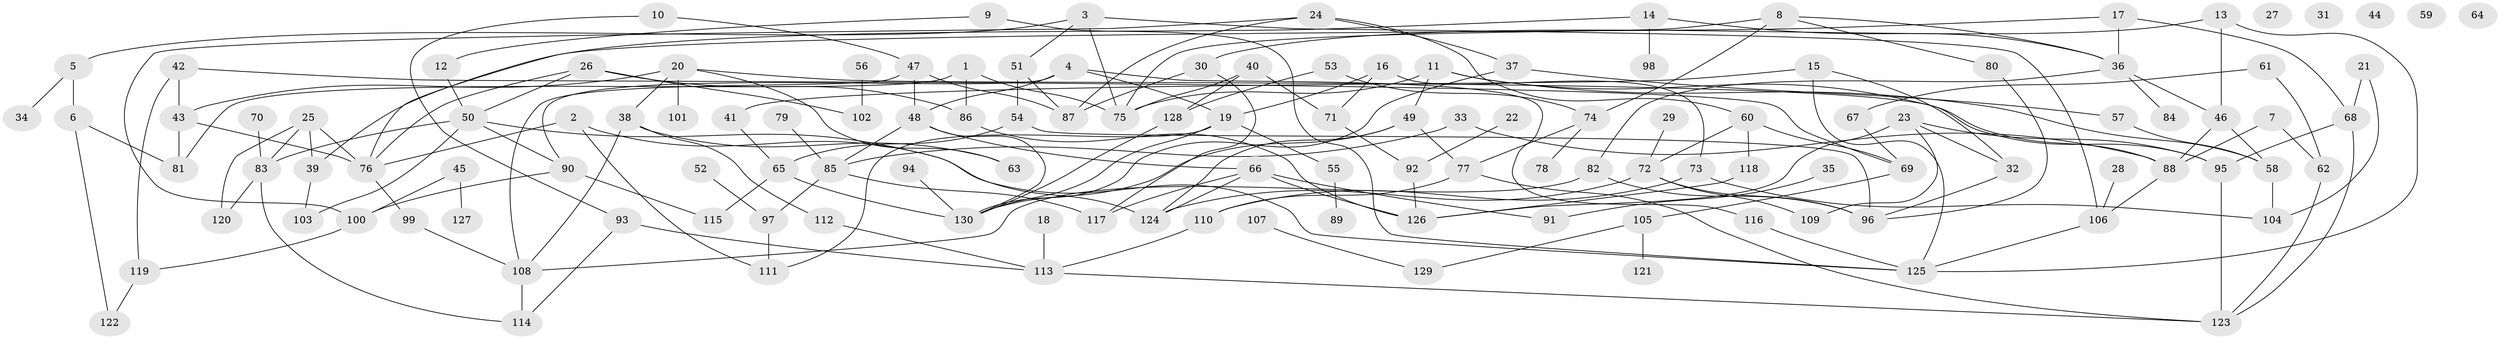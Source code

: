 // coarse degree distribution, {3: 0.24324324324324326, 5: 0.13513513513513514, 4: 0.10810810810810811, 11: 0.02702702702702703, 13: 0.013513513513513514, 8: 0.02702702702702703, 10: 0.013513513513513514, 9: 0.013513513513513514, 6: 0.04054054054054054, 1: 0.16216216216216217, 2: 0.21621621621621623}
// Generated by graph-tools (version 1.1) at 2025/47/03/04/25 22:47:56]
// undirected, 130 vertices, 190 edges
graph export_dot {
  node [color=gray90,style=filled];
  1;
  2;
  3;
  4;
  5;
  6;
  7;
  8;
  9;
  10;
  11;
  12;
  13;
  14;
  15;
  16;
  17;
  18;
  19;
  20;
  21;
  22;
  23;
  24;
  25;
  26;
  27;
  28;
  29;
  30;
  31;
  32;
  33;
  34;
  35;
  36;
  37;
  38;
  39;
  40;
  41;
  42;
  43;
  44;
  45;
  46;
  47;
  48;
  49;
  50;
  51;
  52;
  53;
  54;
  55;
  56;
  57;
  58;
  59;
  60;
  61;
  62;
  63;
  64;
  65;
  66;
  67;
  68;
  69;
  70;
  71;
  72;
  73;
  74;
  75;
  76;
  77;
  78;
  79;
  80;
  81;
  82;
  83;
  84;
  85;
  86;
  87;
  88;
  89;
  90;
  91;
  92;
  93;
  94;
  95;
  96;
  97;
  98;
  99;
  100;
  101;
  102;
  103;
  104;
  105;
  106;
  107;
  108;
  109;
  110;
  111;
  112;
  113;
  114;
  115;
  116;
  117;
  118;
  119;
  120;
  121;
  122;
  123;
  124;
  125;
  126;
  127;
  128;
  129;
  130;
  1 -- 75;
  1 -- 81;
  1 -- 86;
  2 -- 76;
  2 -- 111;
  2 -- 124;
  3 -- 5;
  3 -- 51;
  3 -- 75;
  3 -- 106;
  4 -- 19;
  4 -- 48;
  4 -- 90;
  4 -- 116;
  5 -- 6;
  5 -- 34;
  6 -- 81;
  6 -- 122;
  7 -- 62;
  7 -- 88;
  8 -- 36;
  8 -- 74;
  8 -- 75;
  8 -- 80;
  9 -- 12;
  9 -- 125;
  10 -- 47;
  10 -- 93;
  11 -- 49;
  11 -- 58;
  11 -- 75;
  11 -- 88;
  12 -- 50;
  13 -- 30;
  13 -- 46;
  13 -- 125;
  14 -- 36;
  14 -- 76;
  14 -- 98;
  15 -- 32;
  15 -- 41;
  15 -- 125;
  16 -- 19;
  16 -- 71;
  16 -- 73;
  17 -- 36;
  17 -- 39;
  17 -- 68;
  18 -- 113;
  19 -- 55;
  19 -- 111;
  19 -- 130;
  20 -- 38;
  20 -- 43;
  20 -- 63;
  20 -- 95;
  20 -- 101;
  21 -- 68;
  21 -- 104;
  22 -- 92;
  23 -- 32;
  23 -- 95;
  23 -- 109;
  23 -- 126;
  24 -- 37;
  24 -- 60;
  24 -- 87;
  24 -- 100;
  25 -- 39;
  25 -- 76;
  25 -- 83;
  25 -- 120;
  26 -- 50;
  26 -- 76;
  26 -- 86;
  26 -- 102;
  28 -- 106;
  29 -- 72;
  30 -- 87;
  30 -- 117;
  32 -- 96;
  33 -- 85;
  33 -- 88;
  35 -- 91;
  36 -- 46;
  36 -- 82;
  36 -- 84;
  37 -- 57;
  37 -- 130;
  38 -- 63;
  38 -- 108;
  38 -- 112;
  39 -- 103;
  40 -- 71;
  40 -- 75;
  40 -- 128;
  41 -- 65;
  42 -- 43;
  42 -- 69;
  42 -- 119;
  43 -- 76;
  43 -- 81;
  45 -- 100;
  45 -- 127;
  46 -- 58;
  46 -- 88;
  47 -- 48;
  47 -- 87;
  47 -- 108;
  48 -- 66;
  48 -- 85;
  48 -- 130;
  49 -- 77;
  49 -- 124;
  49 -- 130;
  50 -- 83;
  50 -- 90;
  50 -- 103;
  50 -- 125;
  51 -- 54;
  51 -- 87;
  52 -- 97;
  53 -- 74;
  53 -- 128;
  54 -- 65;
  54 -- 96;
  55 -- 89;
  56 -- 102;
  57 -- 58;
  58 -- 104;
  60 -- 69;
  60 -- 72;
  60 -- 118;
  61 -- 62;
  61 -- 67;
  62 -- 123;
  65 -- 115;
  65 -- 130;
  66 -- 91;
  66 -- 117;
  66 -- 124;
  66 -- 126;
  67 -- 69;
  68 -- 95;
  68 -- 123;
  69 -- 105;
  70 -- 83;
  71 -- 92;
  72 -- 96;
  72 -- 109;
  72 -- 124;
  73 -- 104;
  73 -- 110;
  74 -- 77;
  74 -- 78;
  76 -- 99;
  77 -- 110;
  77 -- 123;
  79 -- 85;
  80 -- 96;
  82 -- 96;
  82 -- 108;
  83 -- 114;
  83 -- 120;
  85 -- 97;
  85 -- 117;
  86 -- 126;
  88 -- 106;
  90 -- 100;
  90 -- 115;
  92 -- 126;
  93 -- 113;
  93 -- 114;
  94 -- 130;
  95 -- 123;
  97 -- 111;
  99 -- 108;
  100 -- 119;
  105 -- 121;
  105 -- 129;
  106 -- 125;
  107 -- 129;
  108 -- 114;
  110 -- 113;
  112 -- 113;
  113 -- 123;
  116 -- 125;
  118 -- 126;
  119 -- 122;
  128 -- 130;
}

